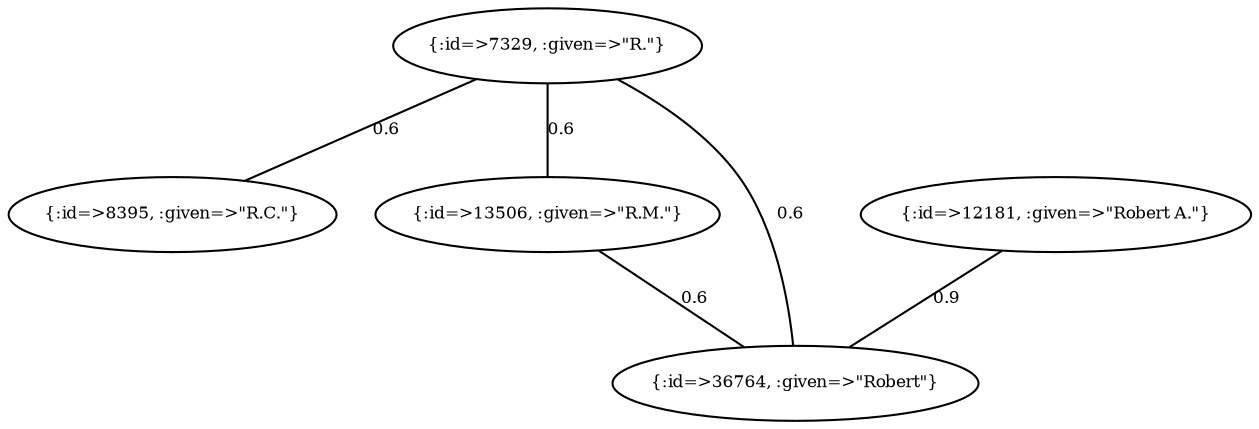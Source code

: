 graph Collector__WeightedGraph {
    "{:id=>7329, :given=>\"R.\"}" [
        fontsize = 8,
        label = "{:id=>7329, :given=>\"R.\"}"
    ]

    "{:id=>8395, :given=>\"R.C.\"}" [
        fontsize = 8,
        label = "{:id=>8395, :given=>\"R.C.\"}"
    ]

    "{:id=>12181, :given=>\"Robert A.\"}" [
        fontsize = 8,
        label = "{:id=>12181, :given=>\"Robert A.\"}"
    ]

    "{:id=>13506, :given=>\"R.M.\"}" [
        fontsize = 8,
        label = "{:id=>13506, :given=>\"R.M.\"}"
    ]

    "{:id=>36764, :given=>\"Robert\"}" [
        fontsize = 8,
        label = "{:id=>36764, :given=>\"Robert\"}"
    ]

    "{:id=>7329, :given=>\"R.\"}" -- "{:id=>8395, :given=>\"R.C.\"}" [
        fontsize = 8,
        label = 0.6
    ]

    "{:id=>7329, :given=>\"R.\"}" -- "{:id=>13506, :given=>\"R.M.\"}" [
        fontsize = 8,
        label = 0.6
    ]

    "{:id=>7329, :given=>\"R.\"}" -- "{:id=>36764, :given=>\"Robert\"}" [
        fontsize = 8,
        label = 0.6
    ]

    "{:id=>12181, :given=>\"Robert A.\"}" -- "{:id=>36764, :given=>\"Robert\"}" [
        fontsize = 8,
        label = 0.9
    ]

    "{:id=>13506, :given=>\"R.M.\"}" -- "{:id=>36764, :given=>\"Robert\"}" [
        fontsize = 8,
        label = 0.6
    ]
}
